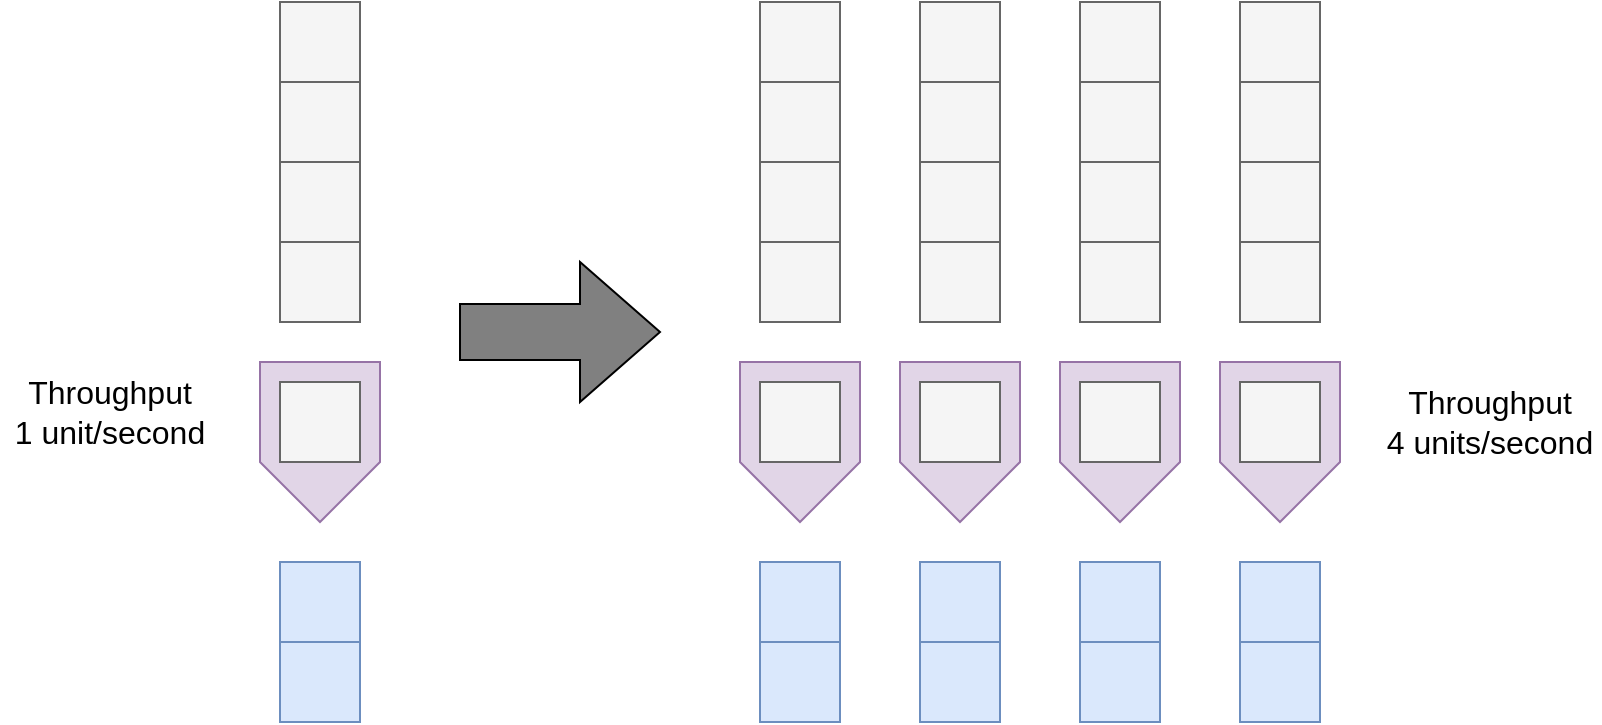 <mxfile version="12.4.2" type="device" pages="1"><diagram id="eZUNsLYiJgMDukzFXyWQ" name="Page-1"><mxGraphModel dx="1773" dy="680" grid="1" gridSize="10" guides="1" tooltips="1" connect="1" arrows="1" fold="1" page="1" pageScale="1" pageWidth="827" pageHeight="1169" math="1" shadow="0"><root><mxCell id="0"/><mxCell id="1" parent="0"/><mxCell id="H5x8cj7PyIyz8HV6XOM8-1" value="" style="rounded=0;whiteSpace=wrap;html=1;fillColor=#f5f5f5;fontSize=16;strokeColor=#666666;fontColor=#333333;" vertex="1" parent="1"><mxGeometry x="80" y="40" width="40" height="40" as="geometry"/></mxCell><mxCell id="H5x8cj7PyIyz8HV6XOM8-2" value="" style="rounded=0;whiteSpace=wrap;html=1;fillColor=#f5f5f5;fontSize=16;strokeColor=#666666;fontColor=#333333;" vertex="1" parent="1"><mxGeometry x="80" y="80" width="40" height="40" as="geometry"/></mxCell><mxCell id="H5x8cj7PyIyz8HV6XOM8-3" value="" style="rounded=0;whiteSpace=wrap;html=1;fillColor=#f5f5f5;fontSize=16;strokeColor=#666666;fontColor=#333333;" vertex="1" parent="1"><mxGeometry x="80" y="120" width="40" height="40" as="geometry"/></mxCell><mxCell id="H5x8cj7PyIyz8HV6XOM8-4" value="" style="rounded=0;whiteSpace=wrap;html=1;fillColor=#f5f5f5;fontSize=16;strokeColor=#666666;fontColor=#333333;" vertex="1" parent="1"><mxGeometry x="80" y="160" width="40" height="40" as="geometry"/></mxCell><mxCell id="H5x8cj7PyIyz8HV6XOM8-5" value="" style="shape=offPageConnector;whiteSpace=wrap;html=1;fillColor=#e1d5e7;fontSize=16;strokeColor=#9673a6;" vertex="1" parent="1"><mxGeometry x="70" y="220" width="60" height="80" as="geometry"/></mxCell><mxCell id="H5x8cj7PyIyz8HV6XOM8-6" value="" style="rounded=0;whiteSpace=wrap;html=1;fillColor=#f5f5f5;fontSize=16;strokeColor=#666666;fontColor=#333333;" vertex="1" parent="1"><mxGeometry x="80" y="230" width="40" height="40" as="geometry"/></mxCell><mxCell id="H5x8cj7PyIyz8HV6XOM8-7" value="" style="rounded=0;whiteSpace=wrap;html=1;fillColor=#dae8fc;fontSize=16;strokeColor=#6c8ebf;" vertex="1" parent="1"><mxGeometry x="80" y="320" width="40" height="40" as="geometry"/></mxCell><mxCell id="H5x8cj7PyIyz8HV6XOM8-8" value="" style="rounded=0;whiteSpace=wrap;html=1;fillColor=#dae8fc;fontSize=16;strokeColor=#6c8ebf;" vertex="1" parent="1"><mxGeometry x="80" y="360" width="40" height="40" as="geometry"/></mxCell><mxCell id="H5x8cj7PyIyz8HV6XOM8-10" value="" style="rounded=0;whiteSpace=wrap;html=1;fillColor=#f5f5f5;fontSize=16;strokeColor=#666666;fontColor=#333333;" vertex="1" parent="1"><mxGeometry x="320" y="40" width="40" height="40" as="geometry"/></mxCell><mxCell id="H5x8cj7PyIyz8HV6XOM8-11" value="" style="rounded=0;whiteSpace=wrap;html=1;fillColor=#f5f5f5;fontSize=16;strokeColor=#666666;fontColor=#333333;" vertex="1" parent="1"><mxGeometry x="320" y="80" width="40" height="40" as="geometry"/></mxCell><mxCell id="H5x8cj7PyIyz8HV6XOM8-12" value="" style="rounded=0;whiteSpace=wrap;html=1;fillColor=#f5f5f5;fontSize=16;strokeColor=#666666;fontColor=#333333;" vertex="1" parent="1"><mxGeometry x="320" y="120" width="40" height="40" as="geometry"/></mxCell><mxCell id="H5x8cj7PyIyz8HV6XOM8-13" value="" style="rounded=0;whiteSpace=wrap;html=1;fillColor=#f5f5f5;fontSize=16;strokeColor=#666666;fontColor=#333333;" vertex="1" parent="1"><mxGeometry x="320" y="160" width="40" height="40" as="geometry"/></mxCell><mxCell id="H5x8cj7PyIyz8HV6XOM8-14" value="" style="shape=offPageConnector;whiteSpace=wrap;html=1;fillColor=#e1d5e7;fontSize=16;strokeColor=#9673a6;" vertex="1" parent="1"><mxGeometry x="310" y="220" width="60" height="80" as="geometry"/></mxCell><mxCell id="H5x8cj7PyIyz8HV6XOM8-15" value="" style="rounded=0;whiteSpace=wrap;html=1;fillColor=#f5f5f5;fontSize=16;strokeColor=#666666;fontColor=#333333;" vertex="1" parent="1"><mxGeometry x="320" y="230" width="40" height="40" as="geometry"/></mxCell><mxCell id="H5x8cj7PyIyz8HV6XOM8-16" value="" style="rounded=0;whiteSpace=wrap;html=1;fillColor=#dae8fc;fontSize=16;strokeColor=#6c8ebf;" vertex="1" parent="1"><mxGeometry x="320" y="320" width="40" height="40" as="geometry"/></mxCell><mxCell id="H5x8cj7PyIyz8HV6XOM8-17" value="" style="rounded=0;whiteSpace=wrap;html=1;fillColor=#dae8fc;fontSize=16;strokeColor=#6c8ebf;" vertex="1" parent="1"><mxGeometry x="320" y="360" width="40" height="40" as="geometry"/></mxCell><mxCell id="H5x8cj7PyIyz8HV6XOM8-18" value="" style="html=1;shadow=0;dashed=0;align=center;verticalAlign=middle;shape=mxgraph.arrows2.arrow;dy=0.6;dx=40;notch=0;fillColor=#808080;fontSize=16;" vertex="1" parent="1"><mxGeometry x="170" y="170" width="100" height="70" as="geometry"/></mxCell><mxCell id="H5x8cj7PyIyz8HV6XOM8-19" value="Throughput&lt;br&gt;1 unit/second" style="text;html=1;strokeColor=none;fillColor=none;align=center;verticalAlign=middle;whiteSpace=wrap;rounded=0;fontSize=16;" vertex="1" parent="1"><mxGeometry x="-60" y="220" width="110" height="50" as="geometry"/></mxCell><mxCell id="H5x8cj7PyIyz8HV6XOM8-20" value="Throughput&lt;br&gt;4 units/second" style="text;html=1;strokeColor=none;fillColor=none;align=center;verticalAlign=middle;whiteSpace=wrap;rounded=0;fontSize=16;" vertex="1" parent="1"><mxGeometry x="630" y="225" width="110" height="50" as="geometry"/></mxCell><mxCell id="H5x8cj7PyIyz8HV6XOM8-21" value="" style="rounded=0;whiteSpace=wrap;html=1;fillColor=#f5f5f5;fontSize=16;strokeColor=#666666;fontColor=#333333;" vertex="1" parent="1"><mxGeometry x="400" y="40" width="40" height="40" as="geometry"/></mxCell><mxCell id="H5x8cj7PyIyz8HV6XOM8-22" value="" style="rounded=0;whiteSpace=wrap;html=1;fillColor=#f5f5f5;fontSize=16;strokeColor=#666666;fontColor=#333333;" vertex="1" parent="1"><mxGeometry x="400" y="80" width="40" height="40" as="geometry"/></mxCell><mxCell id="H5x8cj7PyIyz8HV6XOM8-23" value="" style="rounded=0;whiteSpace=wrap;html=1;fillColor=#f5f5f5;fontSize=16;strokeColor=#666666;fontColor=#333333;" vertex="1" parent="1"><mxGeometry x="400" y="120" width="40" height="40" as="geometry"/></mxCell><mxCell id="H5x8cj7PyIyz8HV6XOM8-24" value="" style="rounded=0;whiteSpace=wrap;html=1;fillColor=#f5f5f5;fontSize=16;strokeColor=#666666;fontColor=#333333;" vertex="1" parent="1"><mxGeometry x="400" y="160" width="40" height="40" as="geometry"/></mxCell><mxCell id="H5x8cj7PyIyz8HV6XOM8-25" value="" style="shape=offPageConnector;whiteSpace=wrap;html=1;fillColor=#e1d5e7;fontSize=16;strokeColor=#9673a6;" vertex="1" parent="1"><mxGeometry x="390" y="220" width="60" height="80" as="geometry"/></mxCell><mxCell id="H5x8cj7PyIyz8HV6XOM8-26" value="" style="rounded=0;whiteSpace=wrap;html=1;fillColor=#f5f5f5;fontSize=16;strokeColor=#666666;fontColor=#333333;" vertex="1" parent="1"><mxGeometry x="400" y="230" width="40" height="40" as="geometry"/></mxCell><mxCell id="H5x8cj7PyIyz8HV6XOM8-27" value="" style="rounded=0;whiteSpace=wrap;html=1;fillColor=#dae8fc;fontSize=16;strokeColor=#6c8ebf;" vertex="1" parent="1"><mxGeometry x="400" y="320" width="40" height="40" as="geometry"/></mxCell><mxCell id="H5x8cj7PyIyz8HV6XOM8-28" value="" style="rounded=0;whiteSpace=wrap;html=1;fillColor=#dae8fc;fontSize=16;strokeColor=#6c8ebf;" vertex="1" parent="1"><mxGeometry x="400" y="360" width="40" height="40" as="geometry"/></mxCell><mxCell id="H5x8cj7PyIyz8HV6XOM8-29" value="" style="rounded=0;whiteSpace=wrap;html=1;fillColor=#f5f5f5;fontSize=16;strokeColor=#666666;fontColor=#333333;" vertex="1" parent="1"><mxGeometry x="480" y="40" width="40" height="40" as="geometry"/></mxCell><mxCell id="H5x8cj7PyIyz8HV6XOM8-30" value="" style="rounded=0;whiteSpace=wrap;html=1;fillColor=#f5f5f5;fontSize=16;strokeColor=#666666;fontColor=#333333;" vertex="1" parent="1"><mxGeometry x="480" y="80" width="40" height="40" as="geometry"/></mxCell><mxCell id="H5x8cj7PyIyz8HV6XOM8-31" value="" style="rounded=0;whiteSpace=wrap;html=1;fillColor=#f5f5f5;fontSize=16;strokeColor=#666666;fontColor=#333333;" vertex="1" parent="1"><mxGeometry x="480" y="120" width="40" height="40" as="geometry"/></mxCell><mxCell id="H5x8cj7PyIyz8HV6XOM8-32" value="" style="rounded=0;whiteSpace=wrap;html=1;fillColor=#f5f5f5;fontSize=16;strokeColor=#666666;fontColor=#333333;" vertex="1" parent="1"><mxGeometry x="480" y="160" width="40" height="40" as="geometry"/></mxCell><mxCell id="H5x8cj7PyIyz8HV6XOM8-33" value="" style="shape=offPageConnector;whiteSpace=wrap;html=1;fillColor=#e1d5e7;fontSize=16;strokeColor=#9673a6;" vertex="1" parent="1"><mxGeometry x="470" y="220" width="60" height="80" as="geometry"/></mxCell><mxCell id="H5x8cj7PyIyz8HV6XOM8-34" value="" style="rounded=0;whiteSpace=wrap;html=1;fillColor=#f5f5f5;fontSize=16;strokeColor=#666666;fontColor=#333333;" vertex="1" parent="1"><mxGeometry x="480" y="230" width="40" height="40" as="geometry"/></mxCell><mxCell id="H5x8cj7PyIyz8HV6XOM8-35" value="" style="rounded=0;whiteSpace=wrap;html=1;fillColor=#dae8fc;fontSize=16;strokeColor=#6c8ebf;" vertex="1" parent="1"><mxGeometry x="480" y="320" width="40" height="40" as="geometry"/></mxCell><mxCell id="H5x8cj7PyIyz8HV6XOM8-36" value="" style="rounded=0;whiteSpace=wrap;html=1;fillColor=#dae8fc;fontSize=16;strokeColor=#6c8ebf;" vertex="1" parent="1"><mxGeometry x="480" y="360" width="40" height="40" as="geometry"/></mxCell><mxCell id="H5x8cj7PyIyz8HV6XOM8-37" value="" style="rounded=0;whiteSpace=wrap;html=1;fillColor=#f5f5f5;fontSize=16;strokeColor=#666666;fontColor=#333333;" vertex="1" parent="1"><mxGeometry x="560" y="40" width="40" height="40" as="geometry"/></mxCell><mxCell id="H5x8cj7PyIyz8HV6XOM8-38" value="" style="rounded=0;whiteSpace=wrap;html=1;fillColor=#f5f5f5;fontSize=16;strokeColor=#666666;fontColor=#333333;" vertex="1" parent="1"><mxGeometry x="560" y="80" width="40" height="40" as="geometry"/></mxCell><mxCell id="H5x8cj7PyIyz8HV6XOM8-39" value="" style="rounded=0;whiteSpace=wrap;html=1;fillColor=#f5f5f5;fontSize=16;strokeColor=#666666;fontColor=#333333;" vertex="1" parent="1"><mxGeometry x="560" y="120" width="40" height="40" as="geometry"/></mxCell><mxCell id="H5x8cj7PyIyz8HV6XOM8-40" value="" style="rounded=0;whiteSpace=wrap;html=1;fillColor=#f5f5f5;fontSize=16;strokeColor=#666666;fontColor=#333333;" vertex="1" parent="1"><mxGeometry x="560" y="160" width="40" height="40" as="geometry"/></mxCell><mxCell id="H5x8cj7PyIyz8HV6XOM8-41" value="" style="shape=offPageConnector;whiteSpace=wrap;html=1;fillColor=#e1d5e7;fontSize=16;strokeColor=#9673a6;" vertex="1" parent="1"><mxGeometry x="550" y="220" width="60" height="80" as="geometry"/></mxCell><mxCell id="H5x8cj7PyIyz8HV6XOM8-42" value="" style="rounded=0;whiteSpace=wrap;html=1;fillColor=#f5f5f5;fontSize=16;strokeColor=#666666;fontColor=#333333;" vertex="1" parent="1"><mxGeometry x="560" y="230" width="40" height="40" as="geometry"/></mxCell><mxCell id="H5x8cj7PyIyz8HV6XOM8-43" value="" style="rounded=0;whiteSpace=wrap;html=1;fillColor=#dae8fc;fontSize=16;strokeColor=#6c8ebf;" vertex="1" parent="1"><mxGeometry x="560" y="320" width="40" height="40" as="geometry"/></mxCell><mxCell id="H5x8cj7PyIyz8HV6XOM8-44" value="" style="rounded=0;whiteSpace=wrap;html=1;fillColor=#dae8fc;fontSize=16;strokeColor=#6c8ebf;" vertex="1" parent="1"><mxGeometry x="560" y="360" width="40" height="40" as="geometry"/></mxCell></root></mxGraphModel></diagram></mxfile>